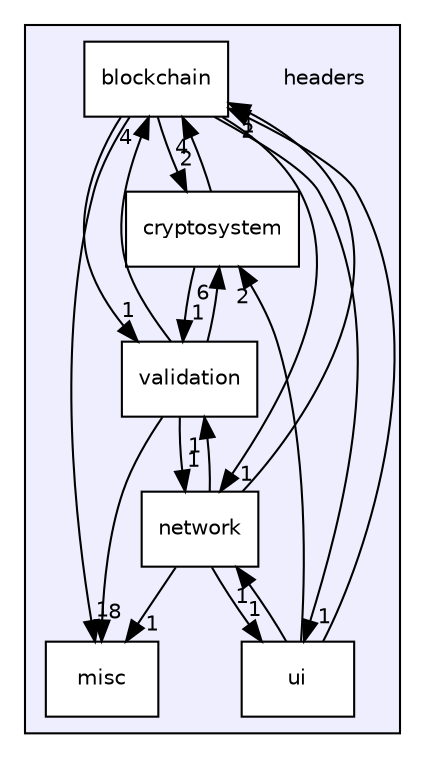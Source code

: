 digraph "/home/runner/work/PEPITAS-Cryptocurrency/PEPITAS-Cryptocurrency/headers" {
  compound=true
  node [ fontsize="10", fontname="Helvetica"];
  edge [ labelfontsize="10", labelfontname="Helvetica"];
  subgraph clusterdir_7f57b1e41c5acd0e859ae5f3a2b075a9 {
    graph [ bgcolor="#eeeeff", pencolor="black", label="" URL="dir_7f57b1e41c5acd0e859ae5f3a2b075a9.html"];
    dir_7f57b1e41c5acd0e859ae5f3a2b075a9 [shape=plaintext label="headers"];
    dir_970168e4fc598f7815ebfaae486ffad9 [shape=box label="blockchain" color="black" fillcolor="white" style="filled" URL="dir_970168e4fc598f7815ebfaae486ffad9.html"];
    dir_f4c924d95c8a1002b14665e0a9da530d [shape=box label="cryptosystem" color="black" fillcolor="white" style="filled" URL="dir_f4c924d95c8a1002b14665e0a9da530d.html"];
    dir_cd2dfb8956d87c3e23bff5bc3c96e5c3 [shape=box label="misc" color="black" fillcolor="white" style="filled" URL="dir_cd2dfb8956d87c3e23bff5bc3c96e5c3.html"];
    dir_83fbd955906e9032510966d415c56495 [shape=box label="network" color="black" fillcolor="white" style="filled" URL="dir_83fbd955906e9032510966d415c56495.html"];
    dir_fb6db9e3c1971fd2df53ff72f9853e3f [shape=box label="ui" color="black" fillcolor="white" style="filled" URL="dir_fb6db9e3c1971fd2df53ff72f9853e3f.html"];
    dir_1abae5ba6b7c6bf935bd52333e3d90cb [shape=box label="validation" color="black" fillcolor="white" style="filled" URL="dir_1abae5ba6b7c6bf935bd52333e3d90cb.html"];
  }
  dir_1abae5ba6b7c6bf935bd52333e3d90cb->dir_83fbd955906e9032510966d415c56495 [headlabel="1", labeldistance=1.5 headhref="dir_000006_000002.html"];
  dir_1abae5ba6b7c6bf935bd52333e3d90cb->dir_970168e4fc598f7815ebfaae486ffad9 [headlabel="4", labeldistance=1.5 headhref="dir_000006_000001.html"];
  dir_1abae5ba6b7c6bf935bd52333e3d90cb->dir_cd2dfb8956d87c3e23bff5bc3c96e5c3 [headlabel="8", labeldistance=1.5 headhref="dir_000006_000004.html"];
  dir_1abae5ba6b7c6bf935bd52333e3d90cb->dir_f4c924d95c8a1002b14665e0a9da530d [headlabel="6", labeldistance=1.5 headhref="dir_000006_000003.html"];
  dir_83fbd955906e9032510966d415c56495->dir_1abae5ba6b7c6bf935bd52333e3d90cb [headlabel="1", labeldistance=1.5 headhref="dir_000002_000006.html"];
  dir_83fbd955906e9032510966d415c56495->dir_fb6db9e3c1971fd2df53ff72f9853e3f [headlabel="1", labeldistance=1.5 headhref="dir_000002_000005.html"];
  dir_83fbd955906e9032510966d415c56495->dir_970168e4fc598f7815ebfaae486ffad9 [headlabel="1", labeldistance=1.5 headhref="dir_000002_000001.html"];
  dir_83fbd955906e9032510966d415c56495->dir_cd2dfb8956d87c3e23bff5bc3c96e5c3 [headlabel="1", labeldistance=1.5 headhref="dir_000002_000004.html"];
  dir_fb6db9e3c1971fd2df53ff72f9853e3f->dir_83fbd955906e9032510966d415c56495 [headlabel="1", labeldistance=1.5 headhref="dir_000005_000002.html"];
  dir_fb6db9e3c1971fd2df53ff72f9853e3f->dir_970168e4fc598f7815ebfaae486ffad9 [headlabel="2", labeldistance=1.5 headhref="dir_000005_000001.html"];
  dir_fb6db9e3c1971fd2df53ff72f9853e3f->dir_f4c924d95c8a1002b14665e0a9da530d [headlabel="2", labeldistance=1.5 headhref="dir_000005_000003.html"];
  dir_970168e4fc598f7815ebfaae486ffad9->dir_1abae5ba6b7c6bf935bd52333e3d90cb [headlabel="1", labeldistance=1.5 headhref="dir_000001_000006.html"];
  dir_970168e4fc598f7815ebfaae486ffad9->dir_83fbd955906e9032510966d415c56495 [headlabel="1", labeldistance=1.5 headhref="dir_000001_000002.html"];
  dir_970168e4fc598f7815ebfaae486ffad9->dir_fb6db9e3c1971fd2df53ff72f9853e3f [headlabel="1", labeldistance=1.5 headhref="dir_000001_000005.html"];
  dir_970168e4fc598f7815ebfaae486ffad9->dir_cd2dfb8956d87c3e23bff5bc3c96e5c3 [headlabel="1", labeldistance=1.5 headhref="dir_000001_000004.html"];
  dir_970168e4fc598f7815ebfaae486ffad9->dir_f4c924d95c8a1002b14665e0a9da530d [headlabel="2", labeldistance=1.5 headhref="dir_000001_000003.html"];
  dir_f4c924d95c8a1002b14665e0a9da530d->dir_1abae5ba6b7c6bf935bd52333e3d90cb [headlabel="1", labeldistance=1.5 headhref="dir_000003_000006.html"];
  dir_f4c924d95c8a1002b14665e0a9da530d->dir_970168e4fc598f7815ebfaae486ffad9 [headlabel="4", labeldistance=1.5 headhref="dir_000003_000001.html"];
}
